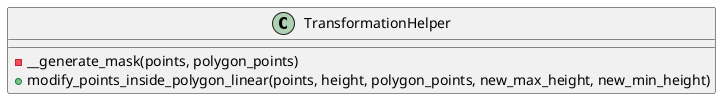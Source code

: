 @startuml
'https://plantuml.com/class-diagram

class TransformationHelper {

    - __generate_mask(points, polygon_points)
    + modify_points_inside_polygon_linear(points, height, polygon_points, new_max_height, new_min_height)
}

@enduml